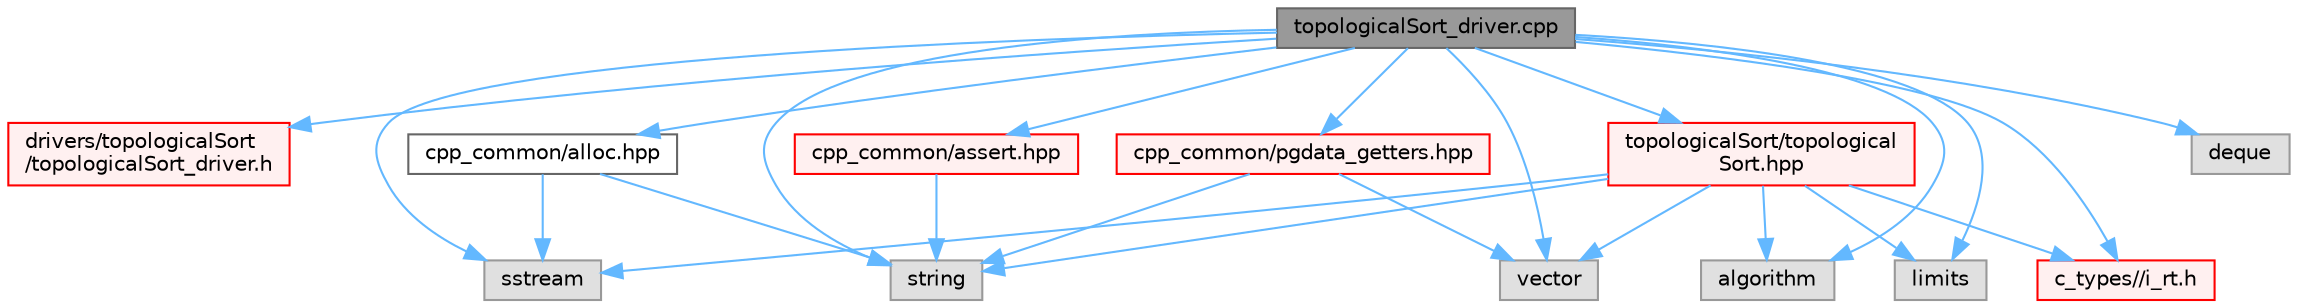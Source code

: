 digraph "topologicalSort_driver.cpp"
{
 // LATEX_PDF_SIZE
  bgcolor="transparent";
  edge [fontname=Helvetica,fontsize=10,labelfontname=Helvetica,labelfontsize=10];
  node [fontname=Helvetica,fontsize=10,shape=box,height=0.2,width=0.4];
  Node1 [id="Node000001",label="topologicalSort_driver.cpp",height=0.2,width=0.4,color="gray40", fillcolor="grey60", style="filled", fontcolor="black",tooltip=" "];
  Node1 -> Node2 [id="edge1_Node000001_Node000002",color="steelblue1",style="solid",tooltip=" "];
  Node2 [id="Node000002",label="drivers/topologicalSort\l/topologicalSort_driver.h",height=0.2,width=0.4,color="red", fillcolor="#FFF0F0", style="filled",URL="$topologicalSort__driver_8h.html",tooltip=" "];
  Node1 -> Node4 [id="edge2_Node000001_Node000004",color="steelblue1",style="solid",tooltip=" "];
  Node4 [id="Node000004",label="sstream",height=0.2,width=0.4,color="grey60", fillcolor="#E0E0E0", style="filled",tooltip=" "];
  Node1 -> Node5 [id="edge3_Node000001_Node000005",color="steelblue1",style="solid",tooltip=" "];
  Node5 [id="Node000005",label="string",height=0.2,width=0.4,color="grey60", fillcolor="#E0E0E0", style="filled",tooltip=" "];
  Node1 -> Node6 [id="edge4_Node000001_Node000006",color="steelblue1",style="solid",tooltip=" "];
  Node6 [id="Node000006",label="deque",height=0.2,width=0.4,color="grey60", fillcolor="#E0E0E0", style="filled",tooltip=" "];
  Node1 -> Node7 [id="edge5_Node000001_Node000007",color="steelblue1",style="solid",tooltip=" "];
  Node7 [id="Node000007",label="vector",height=0.2,width=0.4,color="grey60", fillcolor="#E0E0E0", style="filled",tooltip=" "];
  Node1 -> Node8 [id="edge6_Node000001_Node000008",color="steelblue1",style="solid",tooltip=" "];
  Node8 [id="Node000008",label="algorithm",height=0.2,width=0.4,color="grey60", fillcolor="#E0E0E0", style="filled",tooltip=" "];
  Node1 -> Node9 [id="edge7_Node000001_Node000009",color="steelblue1",style="solid",tooltip=" "];
  Node9 [id="Node000009",label="limits",height=0.2,width=0.4,color="grey60", fillcolor="#E0E0E0", style="filled",tooltip=" "];
  Node1 -> Node10 [id="edge8_Node000001_Node000010",color="steelblue1",style="solid",tooltip=" "];
  Node10 [id="Node000010",label="topologicalSort/topological\lSort.hpp",height=0.2,width=0.4,color="red", fillcolor="#FFF0F0", style="filled",URL="$topologicalSort_8hpp.html",tooltip=" "];
  Node10 -> Node5 [id="edge9_Node000010_Node000005",color="steelblue1",style="solid",tooltip=" "];
  Node10 -> Node7 [id="edge10_Node000010_Node000007",color="steelblue1",style="solid",tooltip=" "];
  Node10 -> Node8 [id="edge11_Node000010_Node000008",color="steelblue1",style="solid",tooltip=" "];
  Node10 -> Node4 [id="edge12_Node000010_Node000004",color="steelblue1",style="solid",tooltip=" "];
  Node10 -> Node9 [id="edge13_Node000010_Node000009",color="steelblue1",style="solid",tooltip=" "];
  Node10 -> Node43 [id="edge14_Node000010_Node000043",color="steelblue1",style="solid",tooltip=" "];
  Node43 [id="Node000043",label="c_types//i_rt.h",height=0.2,width=0.4,color="red", fillcolor="#FFF0F0", style="filled",URL="$i__rt_8h.html",tooltip=" "];
  Node1 -> Node43 [id="edge15_Node000001_Node000043",color="steelblue1",style="solid",tooltip=" "];
  Node1 -> Node44 [id="edge16_Node000001_Node000044",color="steelblue1",style="solid",tooltip=" "];
  Node44 [id="Node000044",label="cpp_common/pgdata_getters.hpp",height=0.2,width=0.4,color="red", fillcolor="#FFF0F0", style="filled",URL="$pgdata__getters_8hpp.html",tooltip=" "];
  Node44 -> Node5 [id="edge17_Node000044_Node000005",color="steelblue1",style="solid",tooltip=" "];
  Node44 -> Node7 [id="edge18_Node000044_Node000007",color="steelblue1",style="solid",tooltip=" "];
  Node1 -> Node58 [id="edge19_Node000001_Node000058",color="steelblue1",style="solid",tooltip=" "];
  Node58 [id="Node000058",label="cpp_common/alloc.hpp",height=0.2,width=0.4,color="grey40", fillcolor="white", style="filled",URL="$alloc_8hpp.html",tooltip=" "];
  Node58 -> Node5 [id="edge20_Node000058_Node000005",color="steelblue1",style="solid",tooltip=" "];
  Node58 -> Node4 [id="edge21_Node000058_Node000004",color="steelblue1",style="solid",tooltip=" "];
  Node1 -> Node38 [id="edge22_Node000001_Node000038",color="steelblue1",style="solid",tooltip=" "];
  Node38 [id="Node000038",label="cpp_common/assert.hpp",height=0.2,width=0.4,color="red", fillcolor="#FFF0F0", style="filled",URL="$assert_8hpp.html",tooltip="Assertions Handling."];
  Node38 -> Node5 [id="edge23_Node000038_Node000005",color="steelblue1",style="solid",tooltip=" "];
}
